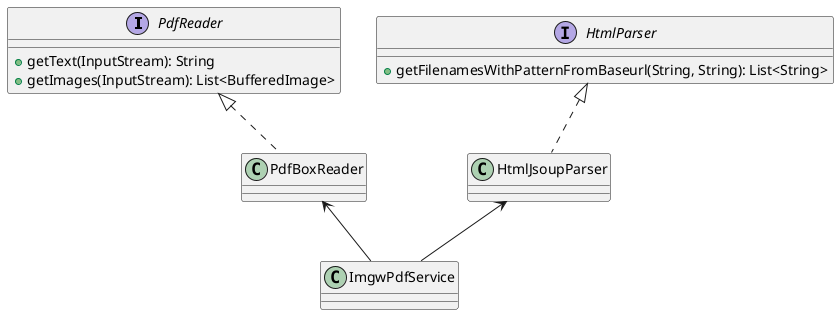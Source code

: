 @startuml

interface PdfReader
interface HtmlParser
class PdfBoxReader
class HtmlJsoupParser

PdfReader <|.. PdfBoxReader
HtmlParser <|.. HtmlJsoupParser

class ImgwPdfService

PdfBoxReader <-- ImgwPdfService
HtmlJsoupParser <-- ImgwPdfService

interface HtmlParser {
+getFilenamesWithPatternFromBaseurl(String, String): List<String>
}

interface PdfReader {
+getText(InputStream): String
+getImages(InputStream): List<BufferedImage>
}


@enduml